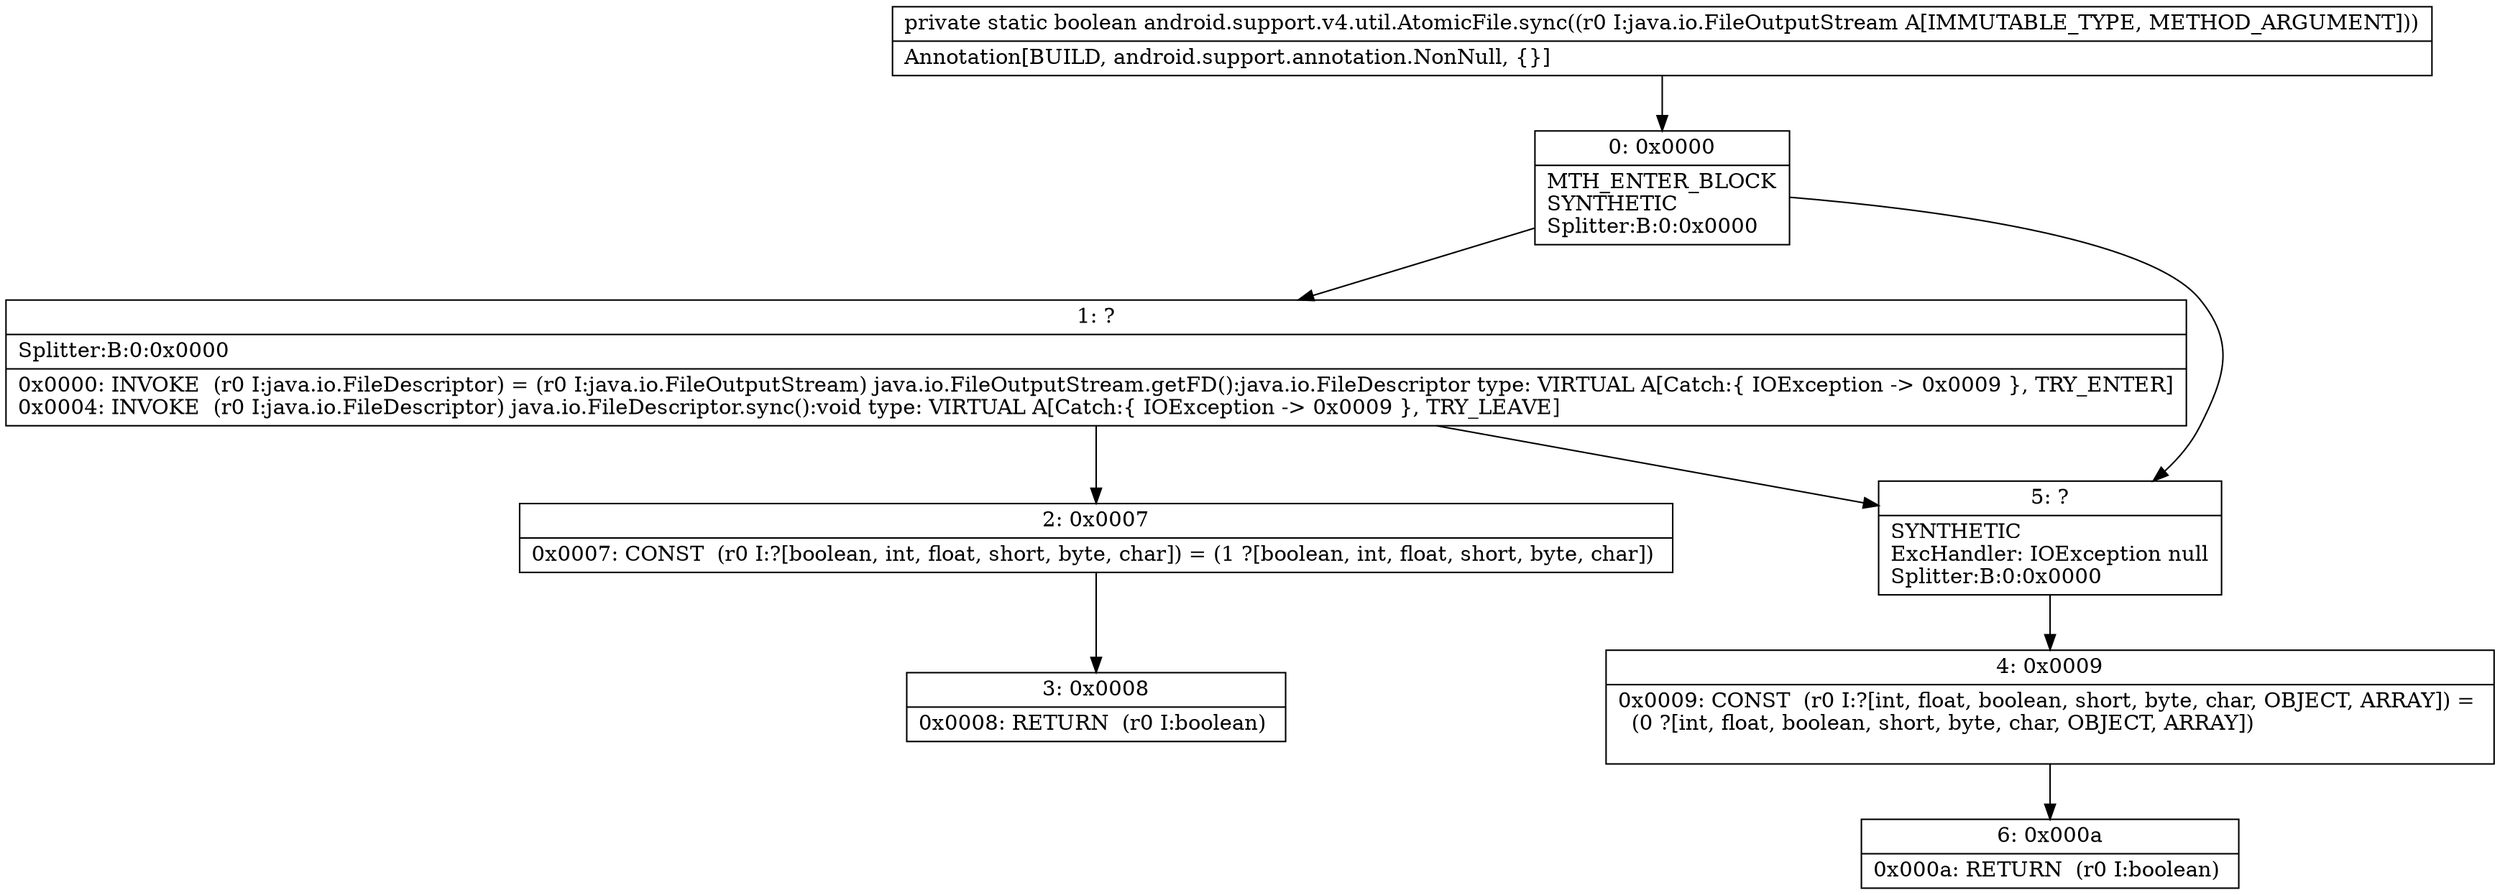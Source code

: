 digraph "CFG forandroid.support.v4.util.AtomicFile.sync(Ljava\/io\/FileOutputStream;)Z" {
Node_0 [shape=record,label="{0\:\ 0x0000|MTH_ENTER_BLOCK\lSYNTHETIC\lSplitter:B:0:0x0000\l}"];
Node_1 [shape=record,label="{1\:\ ?|Splitter:B:0:0x0000\l|0x0000: INVOKE  (r0 I:java.io.FileDescriptor) = (r0 I:java.io.FileOutputStream) java.io.FileOutputStream.getFD():java.io.FileDescriptor type: VIRTUAL A[Catch:\{ IOException \-\> 0x0009 \}, TRY_ENTER]\l0x0004: INVOKE  (r0 I:java.io.FileDescriptor) java.io.FileDescriptor.sync():void type: VIRTUAL A[Catch:\{ IOException \-\> 0x0009 \}, TRY_LEAVE]\l}"];
Node_2 [shape=record,label="{2\:\ 0x0007|0x0007: CONST  (r0 I:?[boolean, int, float, short, byte, char]) = (1 ?[boolean, int, float, short, byte, char]) \l}"];
Node_3 [shape=record,label="{3\:\ 0x0008|0x0008: RETURN  (r0 I:boolean) \l}"];
Node_4 [shape=record,label="{4\:\ 0x0009|0x0009: CONST  (r0 I:?[int, float, boolean, short, byte, char, OBJECT, ARRAY]) = \l  (0 ?[int, float, boolean, short, byte, char, OBJECT, ARRAY])\l \l}"];
Node_5 [shape=record,label="{5\:\ ?|SYNTHETIC\lExcHandler: IOException null\lSplitter:B:0:0x0000\l}"];
Node_6 [shape=record,label="{6\:\ 0x000a|0x000a: RETURN  (r0 I:boolean) \l}"];
MethodNode[shape=record,label="{private static boolean android.support.v4.util.AtomicFile.sync((r0 I:java.io.FileOutputStream A[IMMUTABLE_TYPE, METHOD_ARGUMENT]))  | Annotation[BUILD, android.support.annotation.NonNull, \{\}]\l}"];
MethodNode -> Node_0;
Node_0 -> Node_1;
Node_0 -> Node_5;
Node_1 -> Node_2;
Node_1 -> Node_5;
Node_2 -> Node_3;
Node_4 -> Node_6;
Node_5 -> Node_4;
}

